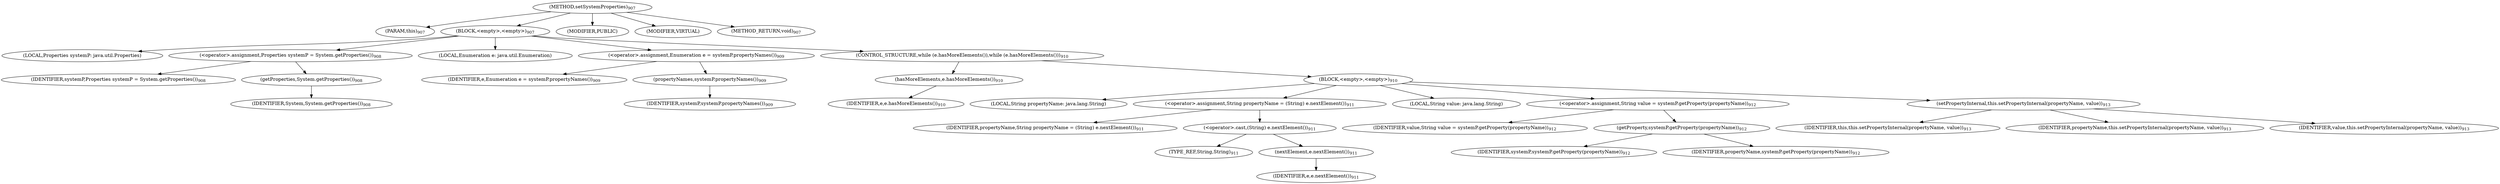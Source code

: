 digraph "setSystemProperties" {  
"1502" [label = <(METHOD,setSystemProperties)<SUB>907</SUB>> ]
"105" [label = <(PARAM,this)<SUB>907</SUB>> ]
"1503" [label = <(BLOCK,&lt;empty&gt;,&lt;empty&gt;)<SUB>907</SUB>> ]
"1504" [label = <(LOCAL,Properties systemP: java.util.Properties)> ]
"1505" [label = <(&lt;operator&gt;.assignment,Properties systemP = System.getProperties())<SUB>908</SUB>> ]
"1506" [label = <(IDENTIFIER,systemP,Properties systemP = System.getProperties())<SUB>908</SUB>> ]
"1507" [label = <(getProperties,System.getProperties())<SUB>908</SUB>> ]
"1508" [label = <(IDENTIFIER,System,System.getProperties())<SUB>908</SUB>> ]
"1509" [label = <(LOCAL,Enumeration e: java.util.Enumeration)> ]
"1510" [label = <(&lt;operator&gt;.assignment,Enumeration e = systemP.propertyNames())<SUB>909</SUB>> ]
"1511" [label = <(IDENTIFIER,e,Enumeration e = systemP.propertyNames())<SUB>909</SUB>> ]
"1512" [label = <(propertyNames,systemP.propertyNames())<SUB>909</SUB>> ]
"1513" [label = <(IDENTIFIER,systemP,systemP.propertyNames())<SUB>909</SUB>> ]
"1514" [label = <(CONTROL_STRUCTURE,while (e.hasMoreElements()),while (e.hasMoreElements()))<SUB>910</SUB>> ]
"1515" [label = <(hasMoreElements,e.hasMoreElements())<SUB>910</SUB>> ]
"1516" [label = <(IDENTIFIER,e,e.hasMoreElements())<SUB>910</SUB>> ]
"1517" [label = <(BLOCK,&lt;empty&gt;,&lt;empty&gt;)<SUB>910</SUB>> ]
"1518" [label = <(LOCAL,String propertyName: java.lang.String)> ]
"1519" [label = <(&lt;operator&gt;.assignment,String propertyName = (String) e.nextElement())<SUB>911</SUB>> ]
"1520" [label = <(IDENTIFIER,propertyName,String propertyName = (String) e.nextElement())<SUB>911</SUB>> ]
"1521" [label = <(&lt;operator&gt;.cast,(String) e.nextElement())<SUB>911</SUB>> ]
"1522" [label = <(TYPE_REF,String,String)<SUB>911</SUB>> ]
"1523" [label = <(nextElement,e.nextElement())<SUB>911</SUB>> ]
"1524" [label = <(IDENTIFIER,e,e.nextElement())<SUB>911</SUB>> ]
"1525" [label = <(LOCAL,String value: java.lang.String)> ]
"1526" [label = <(&lt;operator&gt;.assignment,String value = systemP.getProperty(propertyName))<SUB>912</SUB>> ]
"1527" [label = <(IDENTIFIER,value,String value = systemP.getProperty(propertyName))<SUB>912</SUB>> ]
"1528" [label = <(getProperty,systemP.getProperty(propertyName))<SUB>912</SUB>> ]
"1529" [label = <(IDENTIFIER,systemP,systemP.getProperty(propertyName))<SUB>912</SUB>> ]
"1530" [label = <(IDENTIFIER,propertyName,systemP.getProperty(propertyName))<SUB>912</SUB>> ]
"1531" [label = <(setPropertyInternal,this.setPropertyInternal(propertyName, value))<SUB>913</SUB>> ]
"104" [label = <(IDENTIFIER,this,this.setPropertyInternal(propertyName, value))<SUB>913</SUB>> ]
"1532" [label = <(IDENTIFIER,propertyName,this.setPropertyInternal(propertyName, value))<SUB>913</SUB>> ]
"1533" [label = <(IDENTIFIER,value,this.setPropertyInternal(propertyName, value))<SUB>913</SUB>> ]
"1534" [label = <(MODIFIER,PUBLIC)> ]
"1535" [label = <(MODIFIER,VIRTUAL)> ]
"1536" [label = <(METHOD_RETURN,void)<SUB>907</SUB>> ]
  "1502" -> "105" 
  "1502" -> "1503" 
  "1502" -> "1534" 
  "1502" -> "1535" 
  "1502" -> "1536" 
  "1503" -> "1504" 
  "1503" -> "1505" 
  "1503" -> "1509" 
  "1503" -> "1510" 
  "1503" -> "1514" 
  "1505" -> "1506" 
  "1505" -> "1507" 
  "1507" -> "1508" 
  "1510" -> "1511" 
  "1510" -> "1512" 
  "1512" -> "1513" 
  "1514" -> "1515" 
  "1514" -> "1517" 
  "1515" -> "1516" 
  "1517" -> "1518" 
  "1517" -> "1519" 
  "1517" -> "1525" 
  "1517" -> "1526" 
  "1517" -> "1531" 
  "1519" -> "1520" 
  "1519" -> "1521" 
  "1521" -> "1522" 
  "1521" -> "1523" 
  "1523" -> "1524" 
  "1526" -> "1527" 
  "1526" -> "1528" 
  "1528" -> "1529" 
  "1528" -> "1530" 
  "1531" -> "104" 
  "1531" -> "1532" 
  "1531" -> "1533" 
}
